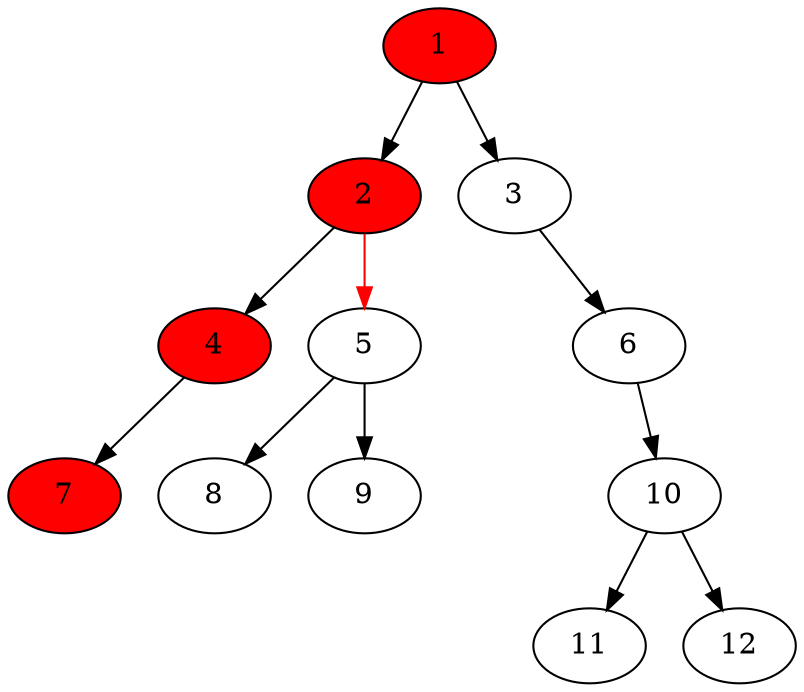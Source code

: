 digraph G{
graph [ordering="out"];
C [ label = "C", style = invis ];
"1" -> "2";
"1" -> "3";
"2" -> "4";
"2" -> "5"[color = red];
"3" -> C [style=invis];
"3" -> "6";
"4" -> "7";
"4" -> C [style=invis];
"5" -> "8";
"5" -> "9";
"6" -> C [style=invis];
"6" -> "10";
"10" -> "11";
"10" -> "12";
"1" [style = filled, fillcolor = red];
"2" [style = filled, fillcolor = red];
//"3" [style = filled, fillcolor = red];
"4" [style = filled, fillcolor = red];
//"5" [style = filled, fillcolor = red];
//"6" [style = filled, fillcolor = red];
"7" [style = filled, fillcolor = red];
//"8" [style = filled, fillcolor = red];
//"9" [style = filled, fillcolor = red];
//"10" [style = filled, fillcolor = red];
//"11" [style = filled, fillcolor = red];
//"12" [style = filled, fillcolor = red];
}
